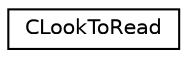 digraph "Graphical Class Hierarchy"
{
 // LATEX_PDF_SIZE
  edge [fontname="Helvetica",fontsize="10",labelfontname="Helvetica",labelfontsize="10"];
  node [fontname="Helvetica",fontsize="10",shape=record];
  rankdir="LR";
  Node0 [label="CLookToRead",height=0.2,width=0.4,color="black", fillcolor="white", style="filled",URL="$struct_c_look_to_read.html",tooltip=" "];
}
